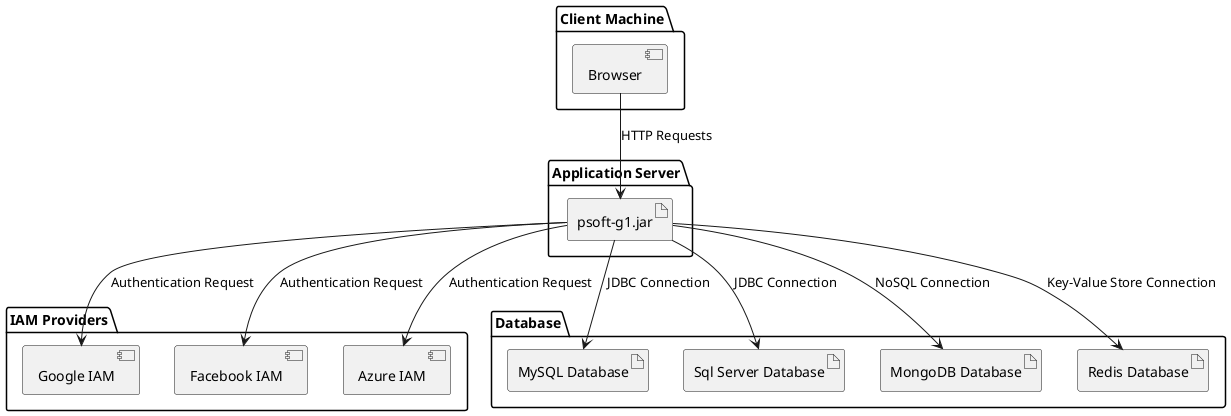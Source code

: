 @startuml

package "Client Machine" {
  [Browser]
}

package "Application Server" {
  artifact "psoft-g1.jar" as app
}

package "IAM Providers" {
  [Google IAM]
  [Facebook IAM]
  [Azure IAM]
}

package "Database" {
  artifact "MySQL Database" as mysql
  artifact "Sql Server Database" as sqlserver
  artifact "MongoDB Database" as mongodb
  artifact "Redis Database" as redis
}

Browser --> app: HTTP Requests
app --> mysql: JDBC Connection
app --> sqlserver: JDBC Connection
app --> mongodb: NoSQL Connection
app --> redis: Key-Value Store Connection
app --> [Google IAM]: Authentication Request
app --> [Facebook IAM]: Authentication Request
app --> [Azure IAM]: Authentication Request

@enduml
